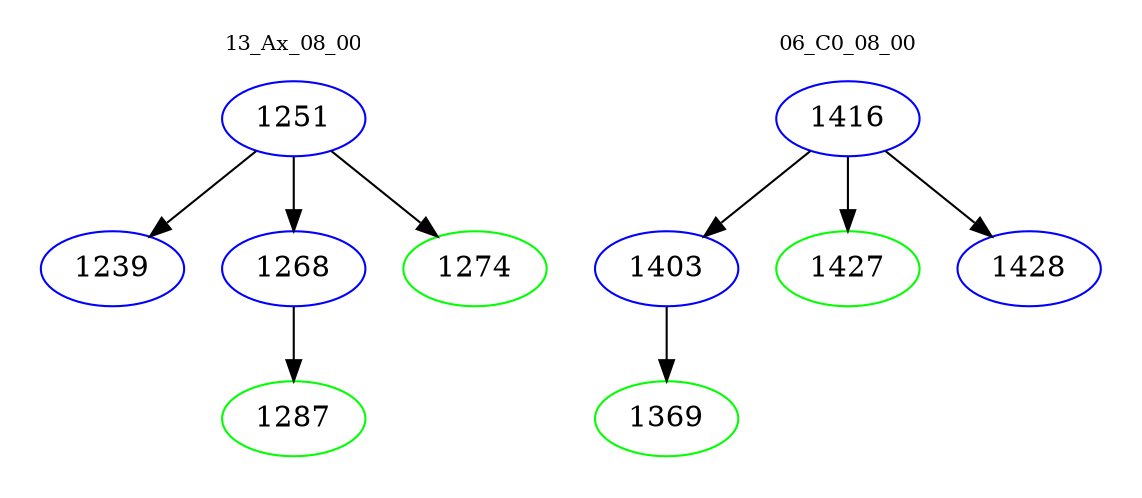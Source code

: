 digraph{
subgraph cluster_0 {
color = white
label = "13_Ax_08_00";
fontsize=10;
T0_1251 [label="1251", color="blue"]
T0_1251 -> T0_1239 [color="black"]
T0_1239 [label="1239", color="blue"]
T0_1251 -> T0_1268 [color="black"]
T0_1268 [label="1268", color="blue"]
T0_1268 -> T0_1287 [color="black"]
T0_1287 [label="1287", color="green"]
T0_1251 -> T0_1274 [color="black"]
T0_1274 [label="1274", color="green"]
}
subgraph cluster_1 {
color = white
label = "06_C0_08_00";
fontsize=10;
T1_1416 [label="1416", color="blue"]
T1_1416 -> T1_1403 [color="black"]
T1_1403 [label="1403", color="blue"]
T1_1403 -> T1_1369 [color="black"]
T1_1369 [label="1369", color="green"]
T1_1416 -> T1_1427 [color="black"]
T1_1427 [label="1427", color="green"]
T1_1416 -> T1_1428 [color="black"]
T1_1428 [label="1428", color="blue"]
}
}
